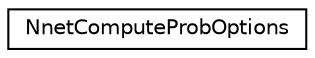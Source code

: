 digraph "Graphical Class Hierarchy"
{
  edge [fontname="Helvetica",fontsize="10",labelfontname="Helvetica",labelfontsize="10"];
  node [fontname="Helvetica",fontsize="10",shape=record];
  rankdir="LR";
  Node0 [label="NnetComputeProbOptions",height=0.2,width=0.4,color="black", fillcolor="white", style="filled",URL="$structkaldi_1_1nnet3_1_1NnetComputeProbOptions.html"];
}
